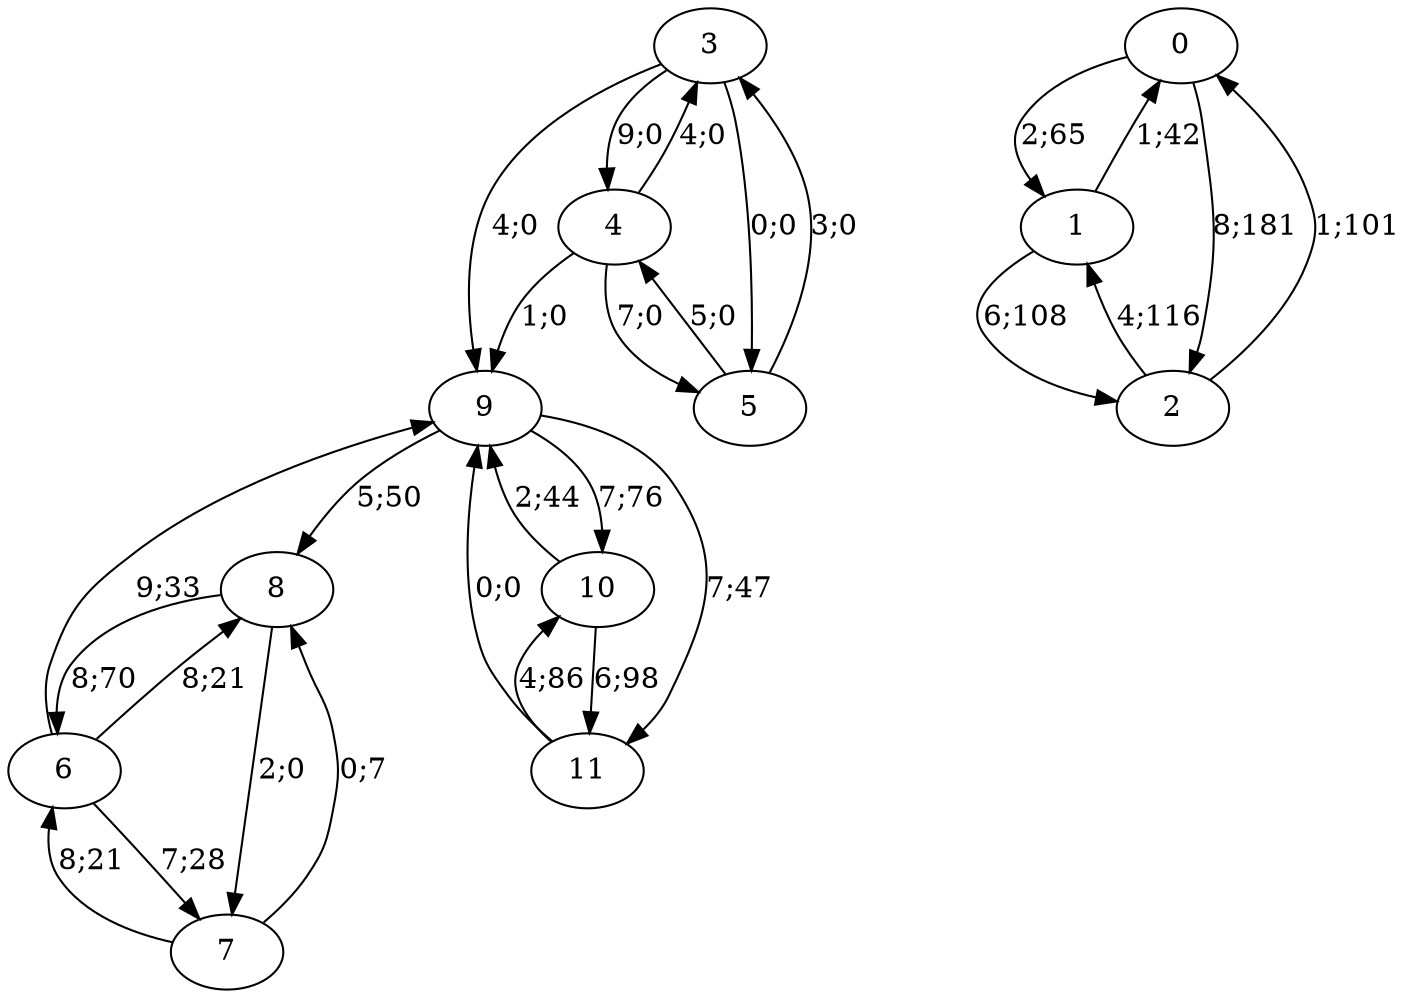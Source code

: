 digraph graph1636 {




















9 -> 8 [color=black,label="5;50"]
9 -> 10 [color=black,label="7;76"]
9 -> 11 [color=black,label="7;47"]


10 -> 9 [color=black,label="2;44"]
10 -> 11 [color=black,label="6;98"]


11 -> 9 [color=black,label="0;0"]
11 -> 10 [color=black,label="4;86"]














6 -> 9 [color=black,label="9;33"]
6 -> 7 [color=black,label="7;28"]
6 -> 8 [color=black,label="8;21"]


7 -> 6 [color=black,label="8;21"]
7 -> 8 [color=black,label="0;7"]


8 -> 6 [color=black,label="8;70"]
8 -> 7 [color=black,label="2;0"]








0 -> 1 [color=black,label="2;65"]
0 -> 2 [color=black,label="8;181"]


1 -> 0 [color=black,label="1;42"]
1 -> 2 [color=black,label="6;108"]


2 -> 0 [color=black,label="1;101"]
2 -> 1 [color=black,label="4;116"]


























3 -> 9 [color=black,label="4;0"]
3 -> 4 [color=black,label="9;0"]
3 -> 5 [color=black,label="0;0"]


4 -> 9 [color=black,label="1;0"]
4 -> 3 [color=black,label="4;0"]
4 -> 5 [color=black,label="7;0"]


5 -> 3 [color=black,label="3;0"]
5 -> 4 [color=black,label="5;0"]













}